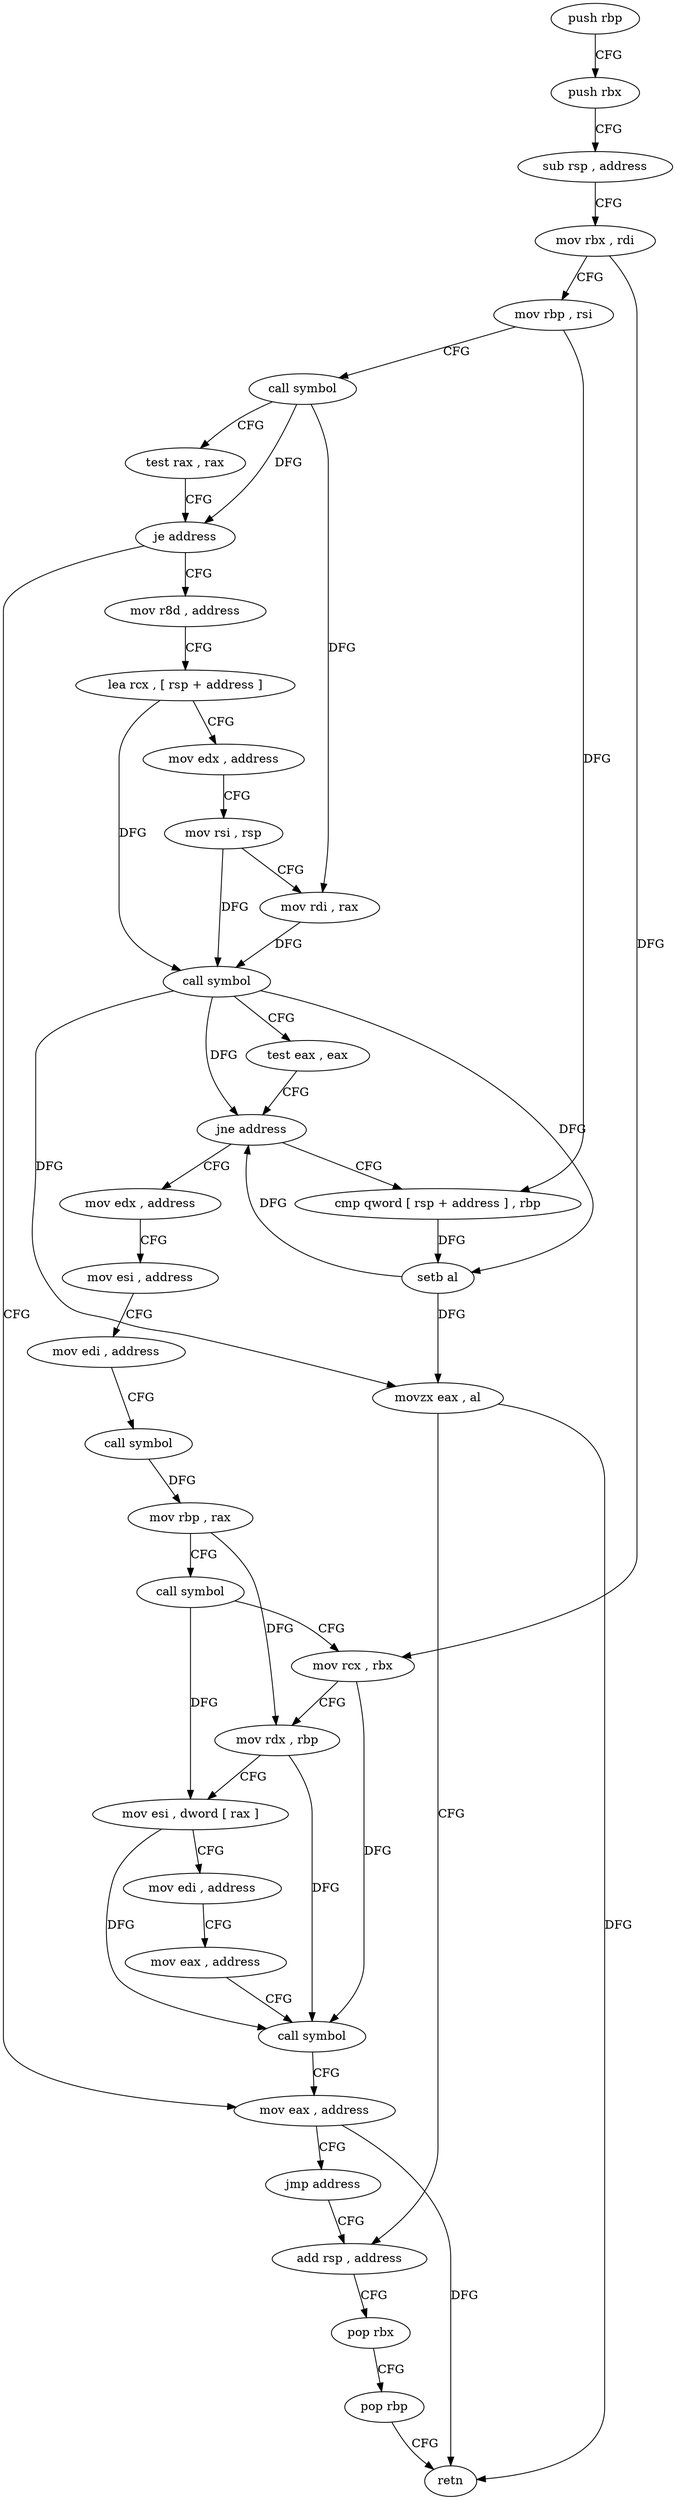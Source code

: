 digraph "func" {
"4255596" [label = "push rbp" ]
"4255597" [label = "push rbx" ]
"4255598" [label = "sub rsp , address" ]
"4255602" [label = "mov rbx , rdi" ]
"4255605" [label = "mov rbp , rsi" ]
"4255608" [label = "call symbol" ]
"4255613" [label = "test rax , rax" ]
"4255616" [label = "je address" ]
"4255718" [label = "mov eax , address" ]
"4255618" [label = "mov r8d , address" ]
"4255723" [label = "jmp address" ]
"4255660" [label = "add rsp , address" ]
"4255624" [label = "lea rcx , [ rsp + address ]" ]
"4255629" [label = "mov edx , address" ]
"4255634" [label = "mov rsi , rsp" ]
"4255637" [label = "mov rdi , rax" ]
"4255640" [label = "call symbol" ]
"4255645" [label = "test eax , eax" ]
"4255647" [label = "jne address" ]
"4255667" [label = "mov edx , address" ]
"4255649" [label = "cmp qword [ rsp + address ] , rbp" ]
"4255664" [label = "pop rbx" ]
"4255665" [label = "pop rbp" ]
"4255666" [label = "retn" ]
"4255672" [label = "mov esi , address" ]
"4255677" [label = "mov edi , address" ]
"4255682" [label = "call symbol" ]
"4255687" [label = "mov rbp , rax" ]
"4255690" [label = "call symbol" ]
"4255695" [label = "mov rcx , rbx" ]
"4255698" [label = "mov rdx , rbp" ]
"4255701" [label = "mov esi , dword [ rax ]" ]
"4255703" [label = "mov edi , address" ]
"4255708" [label = "mov eax , address" ]
"4255713" [label = "call symbol" ]
"4255654" [label = "setb al" ]
"4255657" [label = "movzx eax , al" ]
"4255596" -> "4255597" [ label = "CFG" ]
"4255597" -> "4255598" [ label = "CFG" ]
"4255598" -> "4255602" [ label = "CFG" ]
"4255602" -> "4255605" [ label = "CFG" ]
"4255602" -> "4255695" [ label = "DFG" ]
"4255605" -> "4255608" [ label = "CFG" ]
"4255605" -> "4255649" [ label = "DFG" ]
"4255608" -> "4255613" [ label = "CFG" ]
"4255608" -> "4255616" [ label = "DFG" ]
"4255608" -> "4255637" [ label = "DFG" ]
"4255613" -> "4255616" [ label = "CFG" ]
"4255616" -> "4255718" [ label = "CFG" ]
"4255616" -> "4255618" [ label = "CFG" ]
"4255718" -> "4255723" [ label = "CFG" ]
"4255718" -> "4255666" [ label = "DFG" ]
"4255618" -> "4255624" [ label = "CFG" ]
"4255723" -> "4255660" [ label = "CFG" ]
"4255660" -> "4255664" [ label = "CFG" ]
"4255624" -> "4255629" [ label = "CFG" ]
"4255624" -> "4255640" [ label = "DFG" ]
"4255629" -> "4255634" [ label = "CFG" ]
"4255634" -> "4255637" [ label = "CFG" ]
"4255634" -> "4255640" [ label = "DFG" ]
"4255637" -> "4255640" [ label = "DFG" ]
"4255640" -> "4255645" [ label = "CFG" ]
"4255640" -> "4255647" [ label = "DFG" ]
"4255640" -> "4255654" [ label = "DFG" ]
"4255640" -> "4255657" [ label = "DFG" ]
"4255645" -> "4255647" [ label = "CFG" ]
"4255647" -> "4255667" [ label = "CFG" ]
"4255647" -> "4255649" [ label = "CFG" ]
"4255667" -> "4255672" [ label = "CFG" ]
"4255649" -> "4255654" [ label = "DFG" ]
"4255664" -> "4255665" [ label = "CFG" ]
"4255665" -> "4255666" [ label = "CFG" ]
"4255672" -> "4255677" [ label = "CFG" ]
"4255677" -> "4255682" [ label = "CFG" ]
"4255682" -> "4255687" [ label = "DFG" ]
"4255687" -> "4255690" [ label = "CFG" ]
"4255687" -> "4255698" [ label = "DFG" ]
"4255690" -> "4255695" [ label = "CFG" ]
"4255690" -> "4255701" [ label = "DFG" ]
"4255695" -> "4255698" [ label = "CFG" ]
"4255695" -> "4255713" [ label = "DFG" ]
"4255698" -> "4255701" [ label = "CFG" ]
"4255698" -> "4255713" [ label = "DFG" ]
"4255701" -> "4255703" [ label = "CFG" ]
"4255701" -> "4255713" [ label = "DFG" ]
"4255703" -> "4255708" [ label = "CFG" ]
"4255708" -> "4255713" [ label = "CFG" ]
"4255713" -> "4255718" [ label = "CFG" ]
"4255654" -> "4255657" [ label = "DFG" ]
"4255654" -> "4255647" [ label = "DFG" ]
"4255657" -> "4255660" [ label = "CFG" ]
"4255657" -> "4255666" [ label = "DFG" ]
}

